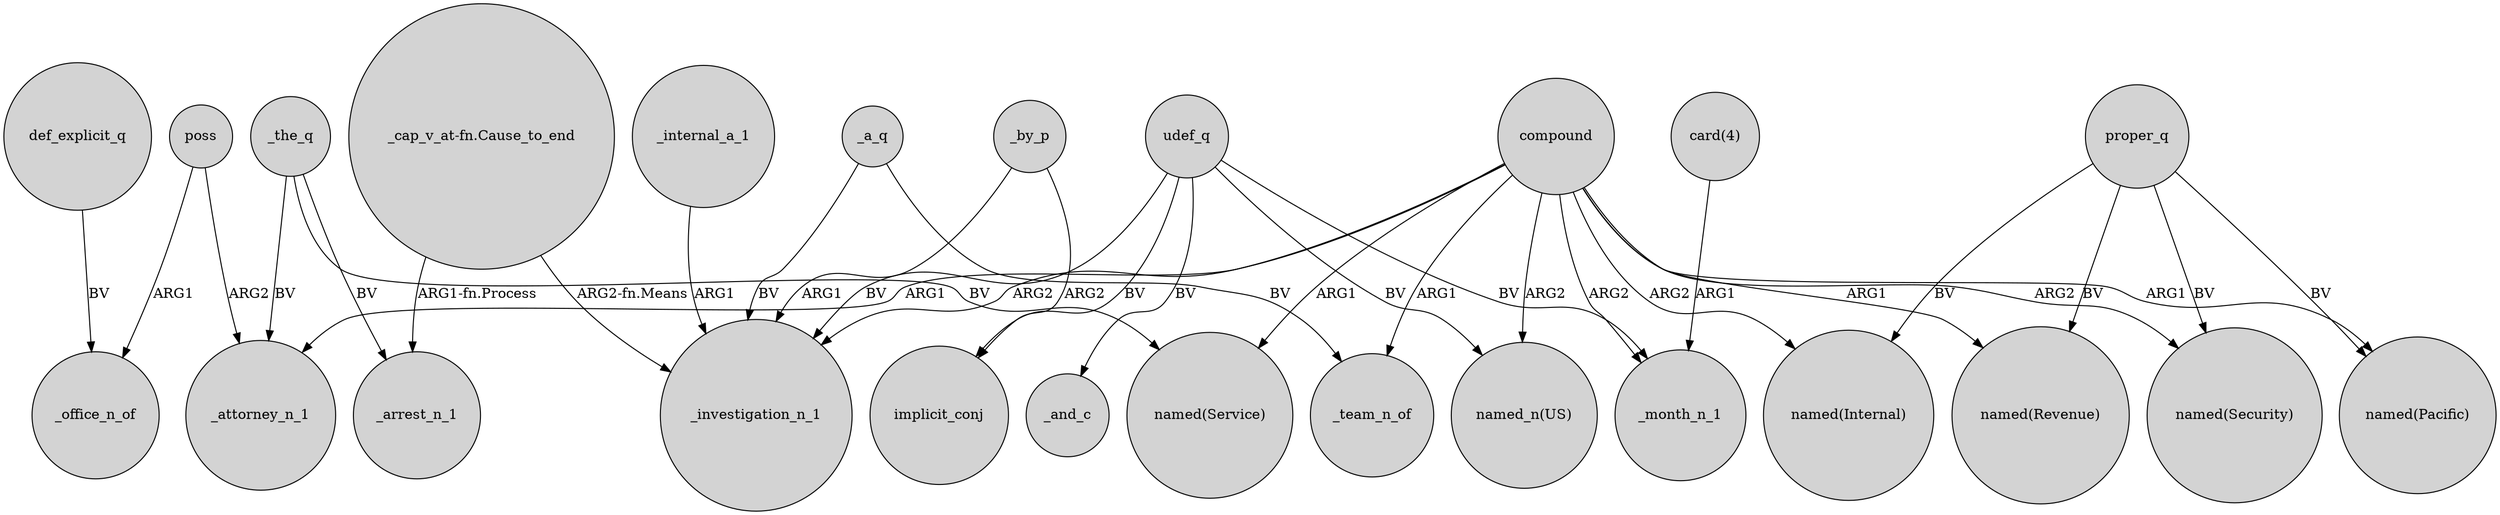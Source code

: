 digraph {
	node [shape=circle style=filled]
	udef_q -> _month_n_1 [label=BV]
	_the_q -> _attorney_n_1 [label=BV]
	proper_q -> "named(Internal)" [label=BV]
	compound -> "named(Security)" [label=ARG2]
	_a_q -> _team_n_of [label=BV]
	_internal_a_1 -> _investigation_n_1 [label=ARG1]
	compound -> _attorney_n_1 [label=ARG1]
	"card(4)" -> _month_n_1 [label=ARG1]
	poss -> _attorney_n_1 [label=ARG2]
	udef_q -> _and_c [label=BV]
	compound -> _investigation_n_1 [label=ARG2]
	poss -> _office_n_of [label=ARG1]
	_a_q -> _investigation_n_1 [label=BV]
	compound -> "named(Pacific)" [label=ARG1]
	_by_p -> _investigation_n_1 [label=ARG1]
	compound -> "named(Service)" [label=ARG1]
	"_cap_v_at-fn.Cause_to_end" -> _investigation_n_1 [label="ARG2-fn.Means"]
	"_cap_v_at-fn.Cause_to_end" -> _arrest_n_1 [label="ARG1-fn.Process"]
	_the_q -> _arrest_n_1 [label=BV]
	_by_p -> implicit_conj [label=ARG2]
	compound -> _month_n_1 [label=ARG2]
	compound -> "named(Revenue)" [label=ARG1]
	proper_q -> "named(Security)" [label=BV]
	compound -> "named(Internal)" [label=ARG2]
	proper_q -> "named(Pacific)" [label=BV]
	def_explicit_q -> _office_n_of [label=BV]
	proper_q -> "named(Revenue)" [label=BV]
	compound -> _team_n_of [label=ARG1]
	_the_q -> "named(Service)" [label=BV]
	compound -> "named_n(US)" [label=ARG2]
	udef_q -> implicit_conj [label=BV]
	udef_q -> "named_n(US)" [label=BV]
	udef_q -> _investigation_n_1 [label=BV]
}
